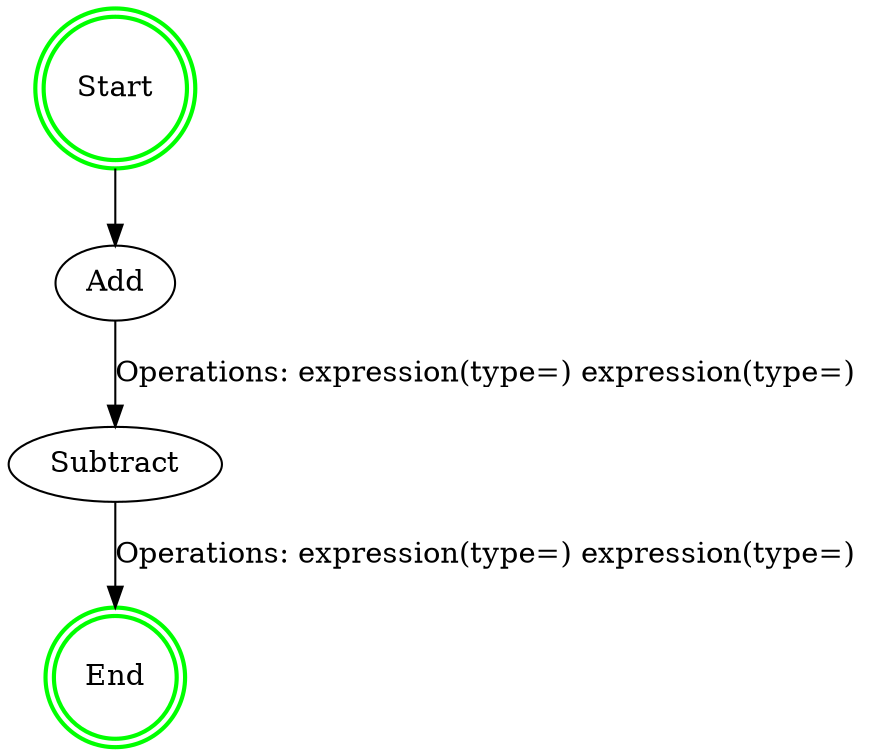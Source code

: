 digraph G {
    "End" [shape=doublecircle, color=green, style=bold];
    "Start" [shape=doublecircle, color=green, style=bold];
    "Subtract" -> "End" [label="Operations: expression(type=) expression(type=) "];
    "Add" -> "Subtract" [label="Operations: expression(type=) expression(type=) "];
    "Start" -> "Add";
}
